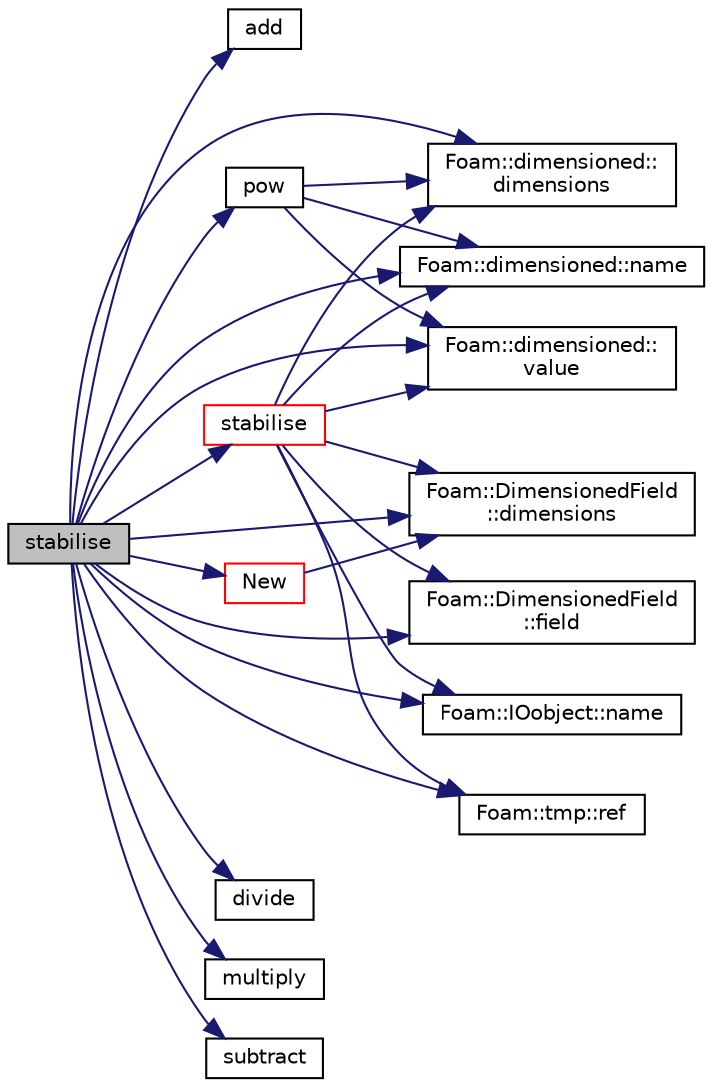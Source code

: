digraph "stabilise"
{
  bgcolor="transparent";
  edge [fontname="Helvetica",fontsize="10",labelfontname="Helvetica",labelfontsize="10"];
  node [fontname="Helvetica",fontsize="10",shape=record];
  rankdir="LR";
  Node64765 [label="stabilise",height=0.2,width=0.4,color="black", fillcolor="grey75", style="filled", fontcolor="black"];
  Node64765 -> Node64766 [color="midnightblue",fontsize="10",style="solid",fontname="Helvetica"];
  Node64766 [label="add",height=0.2,width=0.4,color="black",URL="$a21851.html#a8d90b63d17d5d750735638b24d06454c"];
  Node64765 -> Node64767 [color="midnightblue",fontsize="10",style="solid",fontname="Helvetica"];
  Node64767 [label="Foam::dimensioned::\ldimensions",height=0.2,width=0.4,color="black",URL="$a27473.html#a512673c2674ca2d38885f1bb5f6994fb",tooltip="Return const reference to dimensions. "];
  Node64765 -> Node64768 [color="midnightblue",fontsize="10",style="solid",fontname="Helvetica"];
  Node64768 [label="Foam::DimensionedField\l::dimensions",height=0.2,width=0.4,color="black",URL="$a27497.html#a512673c2674ca2d38885f1bb5f6994fb",tooltip="Return dimensions. "];
  Node64765 -> Node64769 [color="midnightblue",fontsize="10",style="solid",fontname="Helvetica"];
  Node64769 [label="divide",height=0.2,width=0.4,color="black",URL="$a21851.html#a74ffc83cf5b72fd4952167784f603ffe"];
  Node64765 -> Node64770 [color="midnightblue",fontsize="10",style="solid",fontname="Helvetica"];
  Node64770 [label="Foam::DimensionedField\l::field",height=0.2,width=0.4,color="black",URL="$a27497.html#ac2dbc74fd80315697e3bfbe57956ad89"];
  Node64765 -> Node64771 [color="midnightblue",fontsize="10",style="solid",fontname="Helvetica"];
  Node64771 [label="multiply",height=0.2,width=0.4,color="black",URL="$a21851.html#ae81fb61e7069664388dff10a96a30486"];
  Node64765 -> Node64772 [color="midnightblue",fontsize="10",style="solid",fontname="Helvetica"];
  Node64772 [label="Foam::dimensioned::name",height=0.2,width=0.4,color="black",URL="$a27473.html#ade4113569ef0db70665fded275a5e38e",tooltip="Return const reference to name. "];
  Node64765 -> Node64773 [color="midnightblue",fontsize="10",style="solid",fontname="Helvetica"];
  Node64773 [label="Foam::IOobject::name",height=0.2,width=0.4,color="black",URL="$a27249.html#acc80e00a8ac919288fb55bd14cc88bf6",tooltip="Return name. "];
  Node64765 -> Node64774 [color="midnightblue",fontsize="10",style="solid",fontname="Helvetica"];
  Node64774 [label="New",height=0.2,width=0.4,color="red",URL="$a21851.html#a9d62cf14554c95e83f83f14909d9e0ec"];
  Node64774 -> Node64768 [color="midnightblue",fontsize="10",style="solid",fontname="Helvetica"];
  Node64765 -> Node64853 [color="midnightblue",fontsize="10",style="solid",fontname="Helvetica"];
  Node64853 [label="pow",height=0.2,width=0.4,color="black",URL="$a21851.html#a7500c8e9d27a442adc75e287de074c7c"];
  Node64853 -> Node64767 [color="midnightblue",fontsize="10",style="solid",fontname="Helvetica"];
  Node64853 -> Node64772 [color="midnightblue",fontsize="10",style="solid",fontname="Helvetica"];
  Node64853 -> Node64854 [color="midnightblue",fontsize="10",style="solid",fontname="Helvetica"];
  Node64854 [label="Foam::dimensioned::\lvalue",height=0.2,width=0.4,color="black",URL="$a27473.html#a7948200a26c85fc3a83ffa510a91d668",tooltip="Return const reference to value. "];
  Node64765 -> Node65014 [color="midnightblue",fontsize="10",style="solid",fontname="Helvetica"];
  Node65014 [label="Foam::tmp::ref",height=0.2,width=0.4,color="black",URL="$a27077.html#aeaf81e641282874cef07f5b808efc83b",tooltip="Return non-const reference or generate a fatal error. "];
  Node64765 -> Node65096 [color="midnightblue",fontsize="10",style="solid",fontname="Helvetica"];
  Node65096 [label="stabilise",height=0.2,width=0.4,color="red",URL="$a21851.html#a1f3543a73e4e73c68a5d03e4dba703dd"];
  Node65096 -> Node64767 [color="midnightblue",fontsize="10",style="solid",fontname="Helvetica"];
  Node65096 -> Node64768 [color="midnightblue",fontsize="10",style="solid",fontname="Helvetica"];
  Node65096 -> Node64770 [color="midnightblue",fontsize="10",style="solid",fontname="Helvetica"];
  Node65096 -> Node64772 [color="midnightblue",fontsize="10",style="solid",fontname="Helvetica"];
  Node65096 -> Node64773 [color="midnightblue",fontsize="10",style="solid",fontname="Helvetica"];
  Node65096 -> Node65014 [color="midnightblue",fontsize="10",style="solid",fontname="Helvetica"];
  Node65096 -> Node64854 [color="midnightblue",fontsize="10",style="solid",fontname="Helvetica"];
  Node64765 -> Node65097 [color="midnightblue",fontsize="10",style="solid",fontname="Helvetica"];
  Node65097 [label="subtract",height=0.2,width=0.4,color="black",URL="$a21851.html#a3e667d426d1fee1413ad49d3d63fd2c2"];
  Node64765 -> Node64854 [color="midnightblue",fontsize="10",style="solid",fontname="Helvetica"];
}
